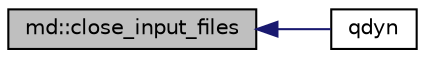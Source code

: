digraph "md::close_input_files"
{
  edge [fontname="Helvetica",fontsize="10",labelfontname="Helvetica",labelfontsize="10"];
  node [fontname="Helvetica",fontsize="10",shape=record];
  rankdir="LR";
  Node1 [label="md::close_input_files",height=0.2,width=0.4,color="black", fillcolor="grey75", style="filled" fontcolor="black"];
  Node1 -> Node2 [dir="back",color="midnightblue",fontsize="10",style="solid",fontname="Helvetica"];
  Node2 [label="qdyn",height=0.2,width=0.4,color="black", fillcolor="white", style="filled",URL="$qdyn_8f90.html#a93aa3f5a63d37164f411c008fce7e62c"];
}
